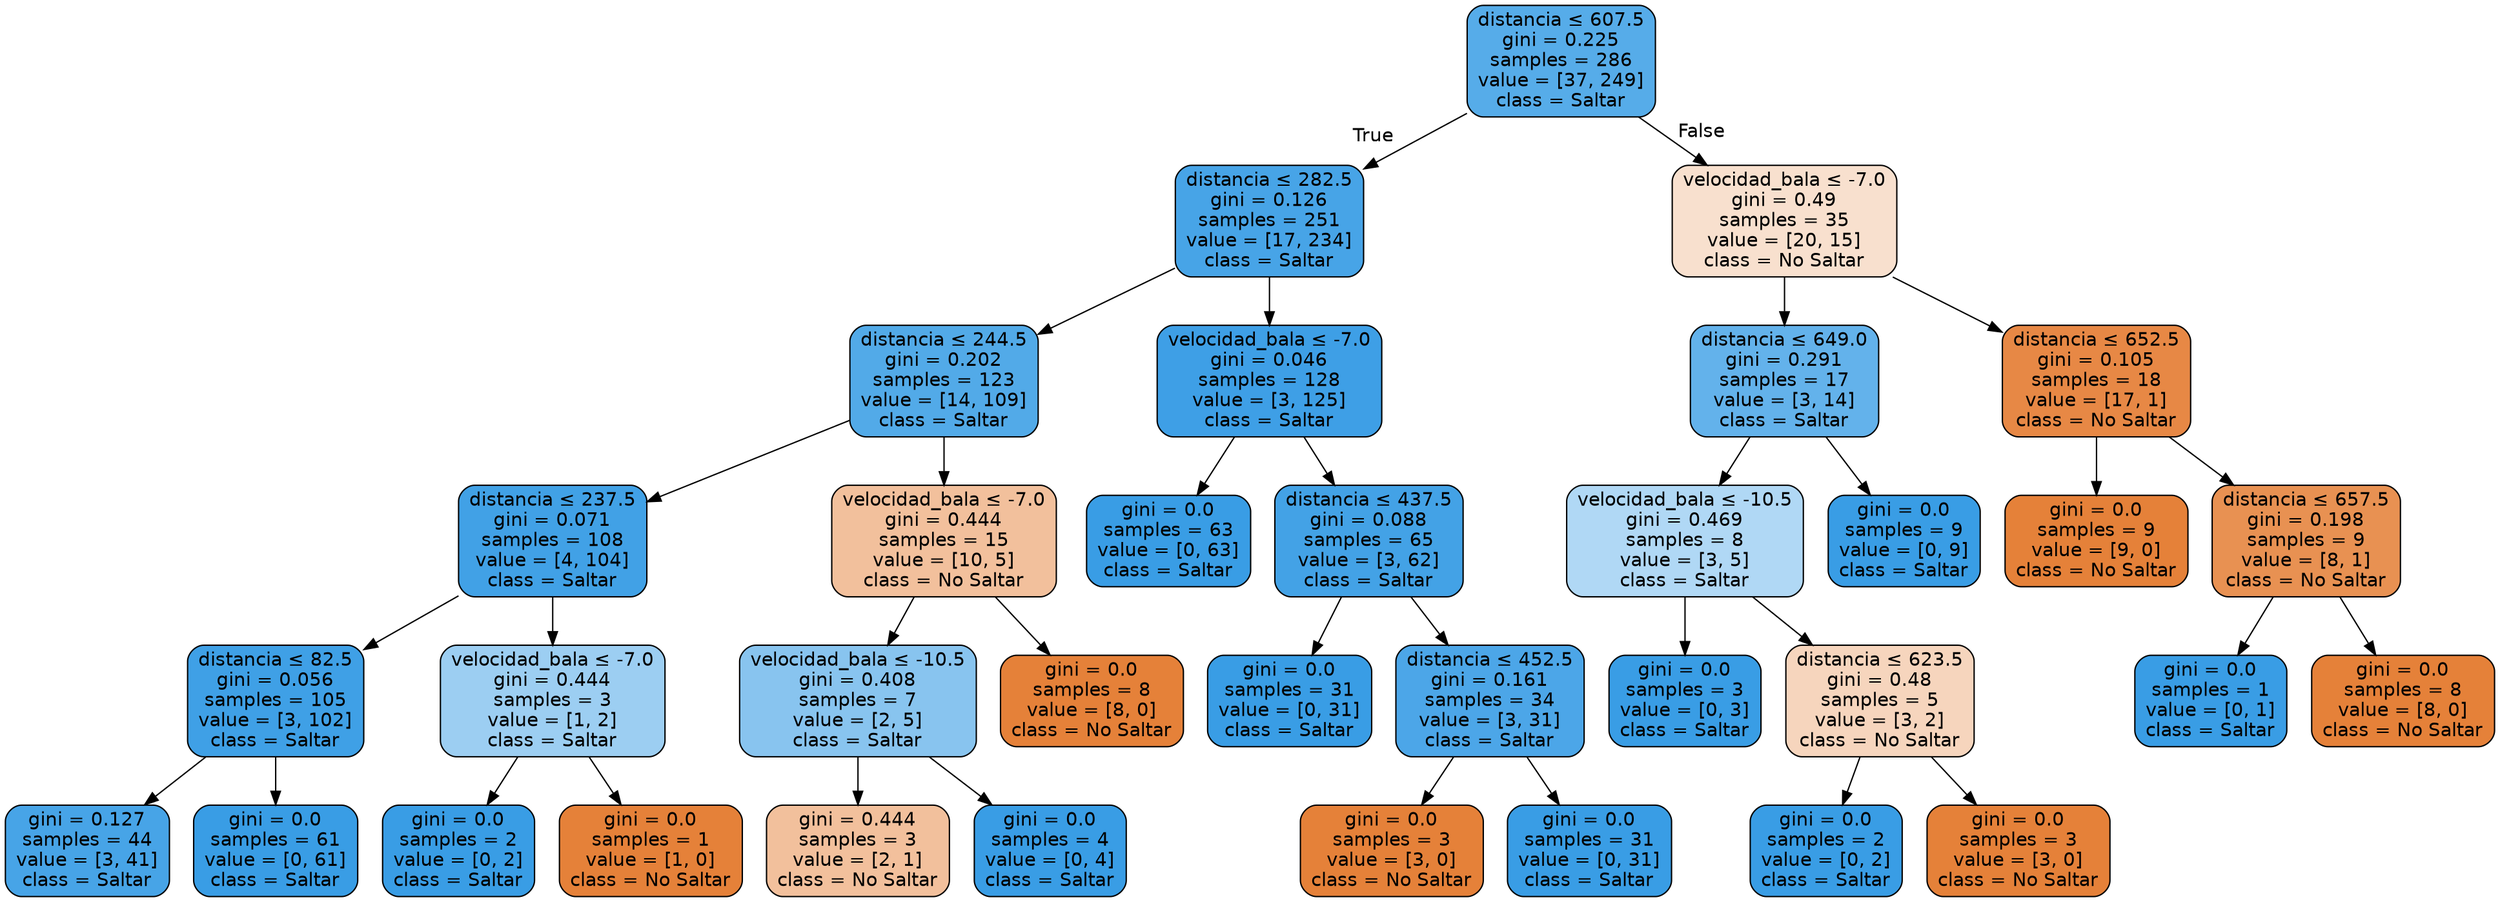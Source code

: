 digraph Tree {
node [shape=box, style="filled, rounded", color="black", fontname="helvetica"] ;
edge [fontname="helvetica"] ;
0 [label=<distancia &le; 607.5<br/>gini = 0.225<br/>samples = 286<br/>value = [37, 249]<br/>class = Saltar>, fillcolor="#56ace9"] ;
1 [label=<distancia &le; 282.5<br/>gini = 0.126<br/>samples = 251<br/>value = [17, 234]<br/>class = Saltar>, fillcolor="#47a4e7"] ;
0 -> 1 [labeldistance=2.5, labelangle=45, headlabel="True"] ;
2 [label=<distancia &le; 244.5<br/>gini = 0.202<br/>samples = 123<br/>value = [14, 109]<br/>class = Saltar>, fillcolor="#52aae8"] ;
1 -> 2 ;
3 [label=<distancia &le; 237.5<br/>gini = 0.071<br/>samples = 108<br/>value = [4, 104]<br/>class = Saltar>, fillcolor="#41a1e6"] ;
2 -> 3 ;
4 [label=<distancia &le; 82.5<br/>gini = 0.056<br/>samples = 105<br/>value = [3, 102]<br/>class = Saltar>, fillcolor="#3fa0e6"] ;
3 -> 4 ;
5 [label=<gini = 0.127<br/>samples = 44<br/>value = [3, 41]<br/>class = Saltar>, fillcolor="#47a4e7"] ;
4 -> 5 ;
6 [label=<gini = 0.0<br/>samples = 61<br/>value = [0, 61]<br/>class = Saltar>, fillcolor="#399de5"] ;
4 -> 6 ;
7 [label=<velocidad_bala &le; -7.0<br/>gini = 0.444<br/>samples = 3<br/>value = [1, 2]<br/>class = Saltar>, fillcolor="#9ccef2"] ;
3 -> 7 ;
8 [label=<gini = 0.0<br/>samples = 2<br/>value = [0, 2]<br/>class = Saltar>, fillcolor="#399de5"] ;
7 -> 8 ;
9 [label=<gini = 0.0<br/>samples = 1<br/>value = [1, 0]<br/>class = No Saltar>, fillcolor="#e58139"] ;
7 -> 9 ;
10 [label=<velocidad_bala &le; -7.0<br/>gini = 0.444<br/>samples = 15<br/>value = [10, 5]<br/>class = No Saltar>, fillcolor="#f2c09c"] ;
2 -> 10 ;
11 [label=<velocidad_bala &le; -10.5<br/>gini = 0.408<br/>samples = 7<br/>value = [2, 5]<br/>class = Saltar>, fillcolor="#88c4ef"] ;
10 -> 11 ;
12 [label=<gini = 0.444<br/>samples = 3<br/>value = [2, 1]<br/>class = No Saltar>, fillcolor="#f2c09c"] ;
11 -> 12 ;
13 [label=<gini = 0.0<br/>samples = 4<br/>value = [0, 4]<br/>class = Saltar>, fillcolor="#399de5"] ;
11 -> 13 ;
14 [label=<gini = 0.0<br/>samples = 8<br/>value = [8, 0]<br/>class = No Saltar>, fillcolor="#e58139"] ;
10 -> 14 ;
15 [label=<velocidad_bala &le; -7.0<br/>gini = 0.046<br/>samples = 128<br/>value = [3, 125]<br/>class = Saltar>, fillcolor="#3e9fe6"] ;
1 -> 15 ;
16 [label=<gini = 0.0<br/>samples = 63<br/>value = [0, 63]<br/>class = Saltar>, fillcolor="#399de5"] ;
15 -> 16 ;
17 [label=<distancia &le; 437.5<br/>gini = 0.088<br/>samples = 65<br/>value = [3, 62]<br/>class = Saltar>, fillcolor="#43a2e6"] ;
15 -> 17 ;
18 [label=<gini = 0.0<br/>samples = 31<br/>value = [0, 31]<br/>class = Saltar>, fillcolor="#399de5"] ;
17 -> 18 ;
19 [label=<distancia &le; 452.5<br/>gini = 0.161<br/>samples = 34<br/>value = [3, 31]<br/>class = Saltar>, fillcolor="#4ca6e8"] ;
17 -> 19 ;
20 [label=<gini = 0.0<br/>samples = 3<br/>value = [3, 0]<br/>class = No Saltar>, fillcolor="#e58139"] ;
19 -> 20 ;
21 [label=<gini = 0.0<br/>samples = 31<br/>value = [0, 31]<br/>class = Saltar>, fillcolor="#399de5"] ;
19 -> 21 ;
22 [label=<velocidad_bala &le; -7.0<br/>gini = 0.49<br/>samples = 35<br/>value = [20, 15]<br/>class = No Saltar>, fillcolor="#f8e0ce"] ;
0 -> 22 [labeldistance=2.5, labelangle=-45, headlabel="False"] ;
23 [label=<distancia &le; 649.0<br/>gini = 0.291<br/>samples = 17<br/>value = [3, 14]<br/>class = Saltar>, fillcolor="#63b2eb"] ;
22 -> 23 ;
24 [label=<velocidad_bala &le; -10.5<br/>gini = 0.469<br/>samples = 8<br/>value = [3, 5]<br/>class = Saltar>, fillcolor="#b0d8f5"] ;
23 -> 24 ;
25 [label=<gini = 0.0<br/>samples = 3<br/>value = [0, 3]<br/>class = Saltar>, fillcolor="#399de5"] ;
24 -> 25 ;
26 [label=<distancia &le; 623.5<br/>gini = 0.48<br/>samples = 5<br/>value = [3, 2]<br/>class = No Saltar>, fillcolor="#f6d5bd"] ;
24 -> 26 ;
27 [label=<gini = 0.0<br/>samples = 2<br/>value = [0, 2]<br/>class = Saltar>, fillcolor="#399de5"] ;
26 -> 27 ;
28 [label=<gini = 0.0<br/>samples = 3<br/>value = [3, 0]<br/>class = No Saltar>, fillcolor="#e58139"] ;
26 -> 28 ;
29 [label=<gini = 0.0<br/>samples = 9<br/>value = [0, 9]<br/>class = Saltar>, fillcolor="#399de5"] ;
23 -> 29 ;
30 [label=<distancia &le; 652.5<br/>gini = 0.105<br/>samples = 18<br/>value = [17, 1]<br/>class = No Saltar>, fillcolor="#e78845"] ;
22 -> 30 ;
31 [label=<gini = 0.0<br/>samples = 9<br/>value = [9, 0]<br/>class = No Saltar>, fillcolor="#e58139"] ;
30 -> 31 ;
32 [label=<distancia &le; 657.5<br/>gini = 0.198<br/>samples = 9<br/>value = [8, 1]<br/>class = No Saltar>, fillcolor="#e89152"] ;
30 -> 32 ;
33 [label=<gini = 0.0<br/>samples = 1<br/>value = [0, 1]<br/>class = Saltar>, fillcolor="#399de5"] ;
32 -> 33 ;
34 [label=<gini = 0.0<br/>samples = 8<br/>value = [8, 0]<br/>class = No Saltar>, fillcolor="#e58139"] ;
32 -> 34 ;
}
